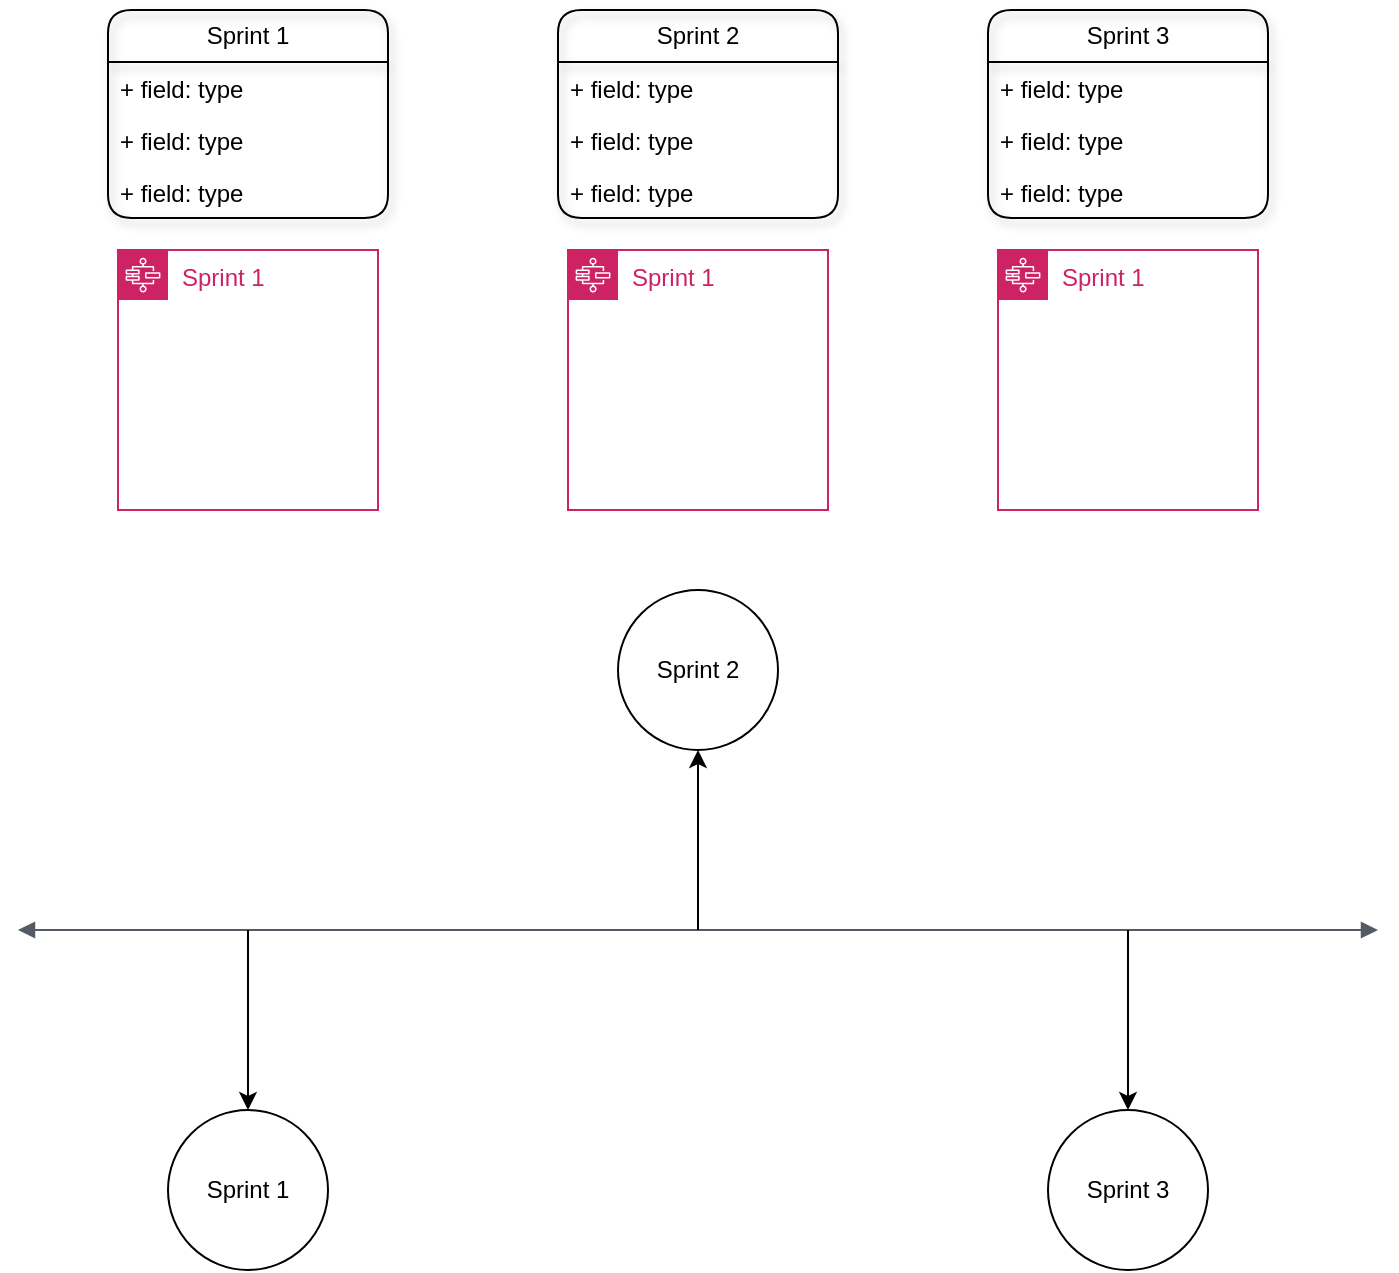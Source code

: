 <mxfile version="27.0.9">
  <diagram name="Page-1" id="0dkHzYbZ3pAnxUX2YUPT">
    <mxGraphModel dx="1181" dy="635" grid="1" gridSize="10" guides="1" tooltips="1" connect="1" arrows="1" fold="1" page="1" pageScale="1" pageWidth="850" pageHeight="1100" math="0" shadow="0">
      <root>
        <mxCell id="0" />
        <mxCell id="1" parent="0" />
        <mxCell id="Aw84yJ3P4UB3LTqqaC1I-1" value="" style="edgeStyle=orthogonalEdgeStyle;html=1;endArrow=block;elbow=vertical;startArrow=block;startFill=1;endFill=1;strokeColor=#545B64;rounded=0;fontSize=11;strokeWidth=1;targetPerimeterSpacing=0;endSize=6;" edge="1" parent="1">
          <mxGeometry width="100" relative="1" as="geometry">
            <mxPoint x="85" y="490" as="sourcePoint" />
            <mxPoint x="765" y="490" as="targetPoint" />
          </mxGeometry>
        </mxCell>
        <mxCell id="Aw84yJ3P4UB3LTqqaC1I-10" value="" style="endArrow=classic;html=1;rounded=0;" edge="1" parent="1">
          <mxGeometry width="50" height="50" relative="1" as="geometry">
            <mxPoint x="425" y="490" as="sourcePoint" />
            <mxPoint x="425" y="400" as="targetPoint" />
          </mxGeometry>
        </mxCell>
        <mxCell id="Aw84yJ3P4UB3LTqqaC1I-12" value="" style="endArrow=classic;html=1;rounded=0;" edge="1" parent="1">
          <mxGeometry width="50" height="50" relative="1" as="geometry">
            <mxPoint x="200" y="490" as="sourcePoint" />
            <mxPoint x="200" y="580" as="targetPoint" />
          </mxGeometry>
        </mxCell>
        <mxCell id="Aw84yJ3P4UB3LTqqaC1I-13" value="" style="endArrow=classic;html=1;rounded=0;" edge="1" parent="1">
          <mxGeometry width="50" height="50" relative="1" as="geometry">
            <mxPoint x="640" y="490" as="sourcePoint" />
            <mxPoint x="640" y="580" as="targetPoint" />
          </mxGeometry>
        </mxCell>
        <mxCell id="Aw84yJ3P4UB3LTqqaC1I-15" value="Sprint 2" style="ellipse;whiteSpace=wrap;html=1;" vertex="1" parent="1">
          <mxGeometry x="385" y="320" width="80" height="80" as="geometry" />
        </mxCell>
        <mxCell id="Aw84yJ3P4UB3LTqqaC1I-16" value="Sprint 1" style="ellipse;whiteSpace=wrap;html=1;" vertex="1" parent="1">
          <mxGeometry x="160" y="580" width="80" height="80" as="geometry" />
        </mxCell>
        <mxCell id="Aw84yJ3P4UB3LTqqaC1I-17" value="Sprint 3" style="ellipse;whiteSpace=wrap;html=1;" vertex="1" parent="1">
          <mxGeometry x="600" y="580" width="80" height="80" as="geometry" />
        </mxCell>
        <mxCell id="Aw84yJ3P4UB3LTqqaC1I-97" value="Sprint 1" style="points=[[0,0],[0.25,0],[0.5,0],[0.75,0],[1,0],[1,0.25],[1,0.5],[1,0.75],[1,1],[0.75,1],[0.5,1],[0.25,1],[0,1],[0,0.75],[0,0.5],[0,0.25]];outlineConnect=0;gradientColor=none;html=1;whiteSpace=wrap;fontSize=12;fontStyle=0;container=1;pointerEvents=0;collapsible=0;recursiveResize=0;shape=mxgraph.aws4.group;grIcon=mxgraph.aws4.group_aws_step_functions_workflow;strokeColor=#CD2264;fillColor=none;verticalAlign=top;align=left;spacingLeft=30;fontColor=#CD2264;dashed=0;" vertex="1" parent="1">
          <mxGeometry x="135" y="150" width="130" height="130" as="geometry" />
        </mxCell>
        <mxCell id="Aw84yJ3P4UB3LTqqaC1I-98" value="Sprint 1" style="points=[[0,0],[0.25,0],[0.5,0],[0.75,0],[1,0],[1,0.25],[1,0.5],[1,0.75],[1,1],[0.75,1],[0.5,1],[0.25,1],[0,1],[0,0.75],[0,0.5],[0,0.25]];outlineConnect=0;gradientColor=none;html=1;whiteSpace=wrap;fontSize=12;fontStyle=0;container=1;pointerEvents=0;collapsible=0;recursiveResize=0;shape=mxgraph.aws4.group;grIcon=mxgraph.aws4.group_aws_step_functions_workflow;strokeColor=#CD2264;fillColor=none;verticalAlign=top;align=left;spacingLeft=30;fontColor=#CD2264;dashed=0;" vertex="1" parent="1">
          <mxGeometry x="360" y="150" width="130" height="130" as="geometry" />
        </mxCell>
        <mxCell id="Aw84yJ3P4UB3LTqqaC1I-99" value="Sprint 1" style="points=[[0,0],[0.25,0],[0.5,0],[0.75,0],[1,0],[1,0.25],[1,0.5],[1,0.75],[1,1],[0.75,1],[0.5,1],[0.25,1],[0,1],[0,0.75],[0,0.5],[0,0.25]];outlineConnect=0;gradientColor=none;html=1;whiteSpace=wrap;fontSize=12;fontStyle=0;container=1;pointerEvents=0;collapsible=0;recursiveResize=0;shape=mxgraph.aws4.group;grIcon=mxgraph.aws4.group_aws_step_functions_workflow;strokeColor=#CD2264;fillColor=none;verticalAlign=top;align=left;spacingLeft=30;fontColor=#CD2264;dashed=0;" vertex="1" parent="1">
          <mxGeometry x="575" y="150" width="130" height="130" as="geometry" />
        </mxCell>
        <mxCell id="Aw84yJ3P4UB3LTqqaC1I-119" value="Sprint 1" style="swimlane;fontStyle=0;childLayout=stackLayout;horizontal=1;startSize=26;fillColor=none;horizontalStack=0;resizeParent=1;resizeParentMax=0;resizeLast=0;collapsible=1;marginBottom=0;whiteSpace=wrap;html=1;swimlaneLine=1;glass=0;rounded=1;shadow=1;" vertex="1" parent="1">
          <mxGeometry x="130" y="30" width="140" height="104" as="geometry">
            <mxRectangle x="130" y="30" width="80" height="30" as="alternateBounds" />
          </mxGeometry>
        </mxCell>
        <mxCell id="Aw84yJ3P4UB3LTqqaC1I-120" value="+ field: type" style="text;strokeColor=none;fillColor=none;align=left;verticalAlign=top;spacingLeft=4;spacingRight=4;overflow=hidden;rotatable=0;points=[[0,0.5],[1,0.5]];portConstraint=eastwest;whiteSpace=wrap;html=1;" vertex="1" parent="Aw84yJ3P4UB3LTqqaC1I-119">
          <mxGeometry y="26" width="140" height="26" as="geometry" />
        </mxCell>
        <mxCell id="Aw84yJ3P4UB3LTqqaC1I-121" value="+ field: type" style="text;strokeColor=none;fillColor=none;align=left;verticalAlign=top;spacingLeft=4;spacingRight=4;overflow=hidden;rotatable=0;points=[[0,0.5],[1,0.5]];portConstraint=eastwest;whiteSpace=wrap;html=1;" vertex="1" parent="Aw84yJ3P4UB3LTqqaC1I-119">
          <mxGeometry y="52" width="140" height="26" as="geometry" />
        </mxCell>
        <mxCell id="Aw84yJ3P4UB3LTqqaC1I-122" value="+ field: type" style="text;strokeColor=none;fillColor=none;align=left;verticalAlign=top;spacingLeft=4;spacingRight=4;overflow=hidden;rotatable=0;points=[[0,0.5],[1,0.5]];portConstraint=eastwest;whiteSpace=wrap;html=1;" vertex="1" parent="Aw84yJ3P4UB3LTqqaC1I-119">
          <mxGeometry y="78" width="140" height="26" as="geometry" />
        </mxCell>
        <mxCell id="Aw84yJ3P4UB3LTqqaC1I-123" value="Sprint 2" style="swimlane;fontStyle=0;childLayout=stackLayout;horizontal=1;startSize=26;fillColor=none;horizontalStack=0;resizeParent=1;resizeParentMax=0;resizeLast=0;collapsible=1;marginBottom=0;whiteSpace=wrap;html=1;shadow=1;rounded=1;" vertex="1" parent="1">
          <mxGeometry x="355" y="30" width="140" height="104" as="geometry">
            <mxRectangle x="355" y="30" width="100" height="30" as="alternateBounds" />
          </mxGeometry>
        </mxCell>
        <mxCell id="Aw84yJ3P4UB3LTqqaC1I-124" value="+ field: type" style="text;strokeColor=none;fillColor=none;align=left;verticalAlign=top;spacingLeft=4;spacingRight=4;overflow=hidden;rotatable=0;points=[[0,0.5],[1,0.5]];portConstraint=eastwest;whiteSpace=wrap;html=1;" vertex="1" parent="Aw84yJ3P4UB3LTqqaC1I-123">
          <mxGeometry y="26" width="140" height="26" as="geometry" />
        </mxCell>
        <mxCell id="Aw84yJ3P4UB3LTqqaC1I-125" value="+ field: type" style="text;strokeColor=none;fillColor=none;align=left;verticalAlign=top;spacingLeft=4;spacingRight=4;overflow=hidden;rotatable=0;points=[[0,0.5],[1,0.5]];portConstraint=eastwest;whiteSpace=wrap;html=1;" vertex="1" parent="Aw84yJ3P4UB3LTqqaC1I-123">
          <mxGeometry y="52" width="140" height="26" as="geometry" />
        </mxCell>
        <mxCell id="Aw84yJ3P4UB3LTqqaC1I-126" value="+ field: type" style="text;strokeColor=none;fillColor=none;align=left;verticalAlign=top;spacingLeft=4;spacingRight=4;overflow=hidden;rotatable=0;points=[[0,0.5],[1,0.5]];portConstraint=eastwest;whiteSpace=wrap;html=1;" vertex="1" parent="Aw84yJ3P4UB3LTqqaC1I-123">
          <mxGeometry y="78" width="140" height="26" as="geometry" />
        </mxCell>
        <mxCell id="Aw84yJ3P4UB3LTqqaC1I-127" value="Sprint 3" style="swimlane;fontStyle=0;childLayout=stackLayout;horizontal=1;startSize=26;fillColor=none;horizontalStack=0;resizeParent=1;resizeParentMax=0;resizeLast=0;collapsible=1;marginBottom=0;whiteSpace=wrap;html=1;shadow=1;rounded=1;" vertex="1" parent="1">
          <mxGeometry x="570" y="30" width="140" height="104" as="geometry" />
        </mxCell>
        <mxCell id="Aw84yJ3P4UB3LTqqaC1I-128" value="+ field: type" style="text;strokeColor=none;fillColor=none;align=left;verticalAlign=top;spacingLeft=4;spacingRight=4;overflow=hidden;rotatable=0;points=[[0,0.5],[1,0.5]];portConstraint=eastwest;whiteSpace=wrap;html=1;" vertex="1" parent="Aw84yJ3P4UB3LTqqaC1I-127">
          <mxGeometry y="26" width="140" height="26" as="geometry" />
        </mxCell>
        <mxCell id="Aw84yJ3P4UB3LTqqaC1I-129" value="+ field: type" style="text;strokeColor=none;fillColor=none;align=left;verticalAlign=top;spacingLeft=4;spacingRight=4;overflow=hidden;rotatable=0;points=[[0,0.5],[1,0.5]];portConstraint=eastwest;whiteSpace=wrap;html=1;" vertex="1" parent="Aw84yJ3P4UB3LTqqaC1I-127">
          <mxGeometry y="52" width="140" height="26" as="geometry" />
        </mxCell>
        <mxCell id="Aw84yJ3P4UB3LTqqaC1I-130" value="+ field: type" style="text;strokeColor=none;fillColor=none;align=left;verticalAlign=top;spacingLeft=4;spacingRight=4;overflow=hidden;rotatable=0;points=[[0,0.5],[1,0.5]];portConstraint=eastwest;whiteSpace=wrap;html=1;" vertex="1" parent="Aw84yJ3P4UB3LTqqaC1I-127">
          <mxGeometry y="78" width="140" height="26" as="geometry" />
        </mxCell>
      </root>
    </mxGraphModel>
  </diagram>
</mxfile>
